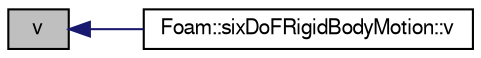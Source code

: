 digraph "v"
{
  bgcolor="transparent";
  edge [fontname="FreeSans",fontsize="10",labelfontname="FreeSans",labelfontsize="10"];
  node [fontname="FreeSans",fontsize="10",shape=record];
  rankdir="LR";
  Node48 [label="v",height=0.2,width=0.4,color="black", fillcolor="grey75", style="filled", fontcolor="black"];
  Node48 -> Node49 [dir="back",color="midnightblue",fontsize="10",style="solid",fontname="FreeSans"];
  Node49 [label="Foam::sixDoFRigidBodyMotion::v",height=0.2,width=0.4,color="black",URL="$a29530.html#a0b28d9569e4deded6b9ae485461d0b04",tooltip="Return the current velocity. "];
}
